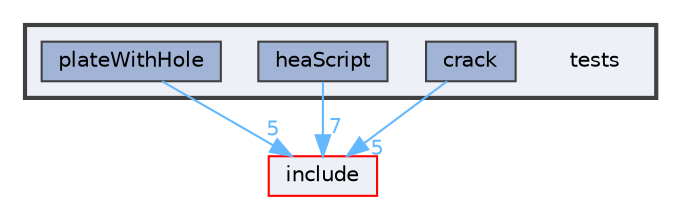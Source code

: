 digraph "tests"
{
 // LATEX_PDF_SIZE
  bgcolor="transparent";
  edge [fontname=Helvetica,fontsize=10,labelfontname=Helvetica,labelfontsize=10];
  node [fontname=Helvetica,fontsize=10,shape=box,height=0.2,width=0.4];
  compound=true
  subgraph clusterdir_59425e443f801f1f2fd8bbe4959a3ccf {
    graph [ bgcolor="#edf0f7", pencolor="grey25", label="", fontname=Helvetica,fontsize=10 style="filled,bold", URL="dir_59425e443f801f1f2fd8bbe4959a3ccf.html",tooltip=""]
    dir_59425e443f801f1f2fd8bbe4959a3ccf [shape=plaintext, label="tests"];
  dir_c88334923ab70e081791978597be9071 [label="crack", fillcolor="#a2b4d6", color="grey25", style="filled", URL="dir_c88334923ab70e081791978597be9071.html",tooltip=""];
  dir_9bbb5d11c1ec435a78a8557d0dfe46b2 [label="heaScript", fillcolor="#a2b4d6", color="grey25", style="filled", URL="dir_9bbb5d11c1ec435a78a8557d0dfe46b2.html",tooltip=""];
  dir_8a8706d1b6c68aefc05c7da1652a7075 [label="plateWithHole", fillcolor="#a2b4d6", color="grey25", style="filled", URL="dir_8a8706d1b6c68aefc05c7da1652a7075.html",tooltip=""];
  }
  dir_d44c64559bbebec7f509842c48db8b23 [label="include", fillcolor="#edf0f7", color="red", style="filled", URL="dir_d44c64559bbebec7f509842c48db8b23.html",tooltip=""];
  dir_c88334923ab70e081791978597be9071->dir_d44c64559bbebec7f509842c48db8b23 [headlabel="5", labeldistance=1.5 headhref="dir_000000_000002.html" href="dir_000000_000002.html" color="steelblue1" fontcolor="steelblue1"];
  dir_9bbb5d11c1ec435a78a8557d0dfe46b2->dir_d44c64559bbebec7f509842c48db8b23 [headlabel="7", labeldistance=1.5 headhref="dir_000001_000002.html" href="dir_000001_000002.html" color="steelblue1" fontcolor="steelblue1"];
  dir_8a8706d1b6c68aefc05c7da1652a7075->dir_d44c64559bbebec7f509842c48db8b23 [headlabel="5", labeldistance=1.5 headhref="dir_000004_000002.html" href="dir_000004_000002.html" color="steelblue1" fontcolor="steelblue1"];
}
